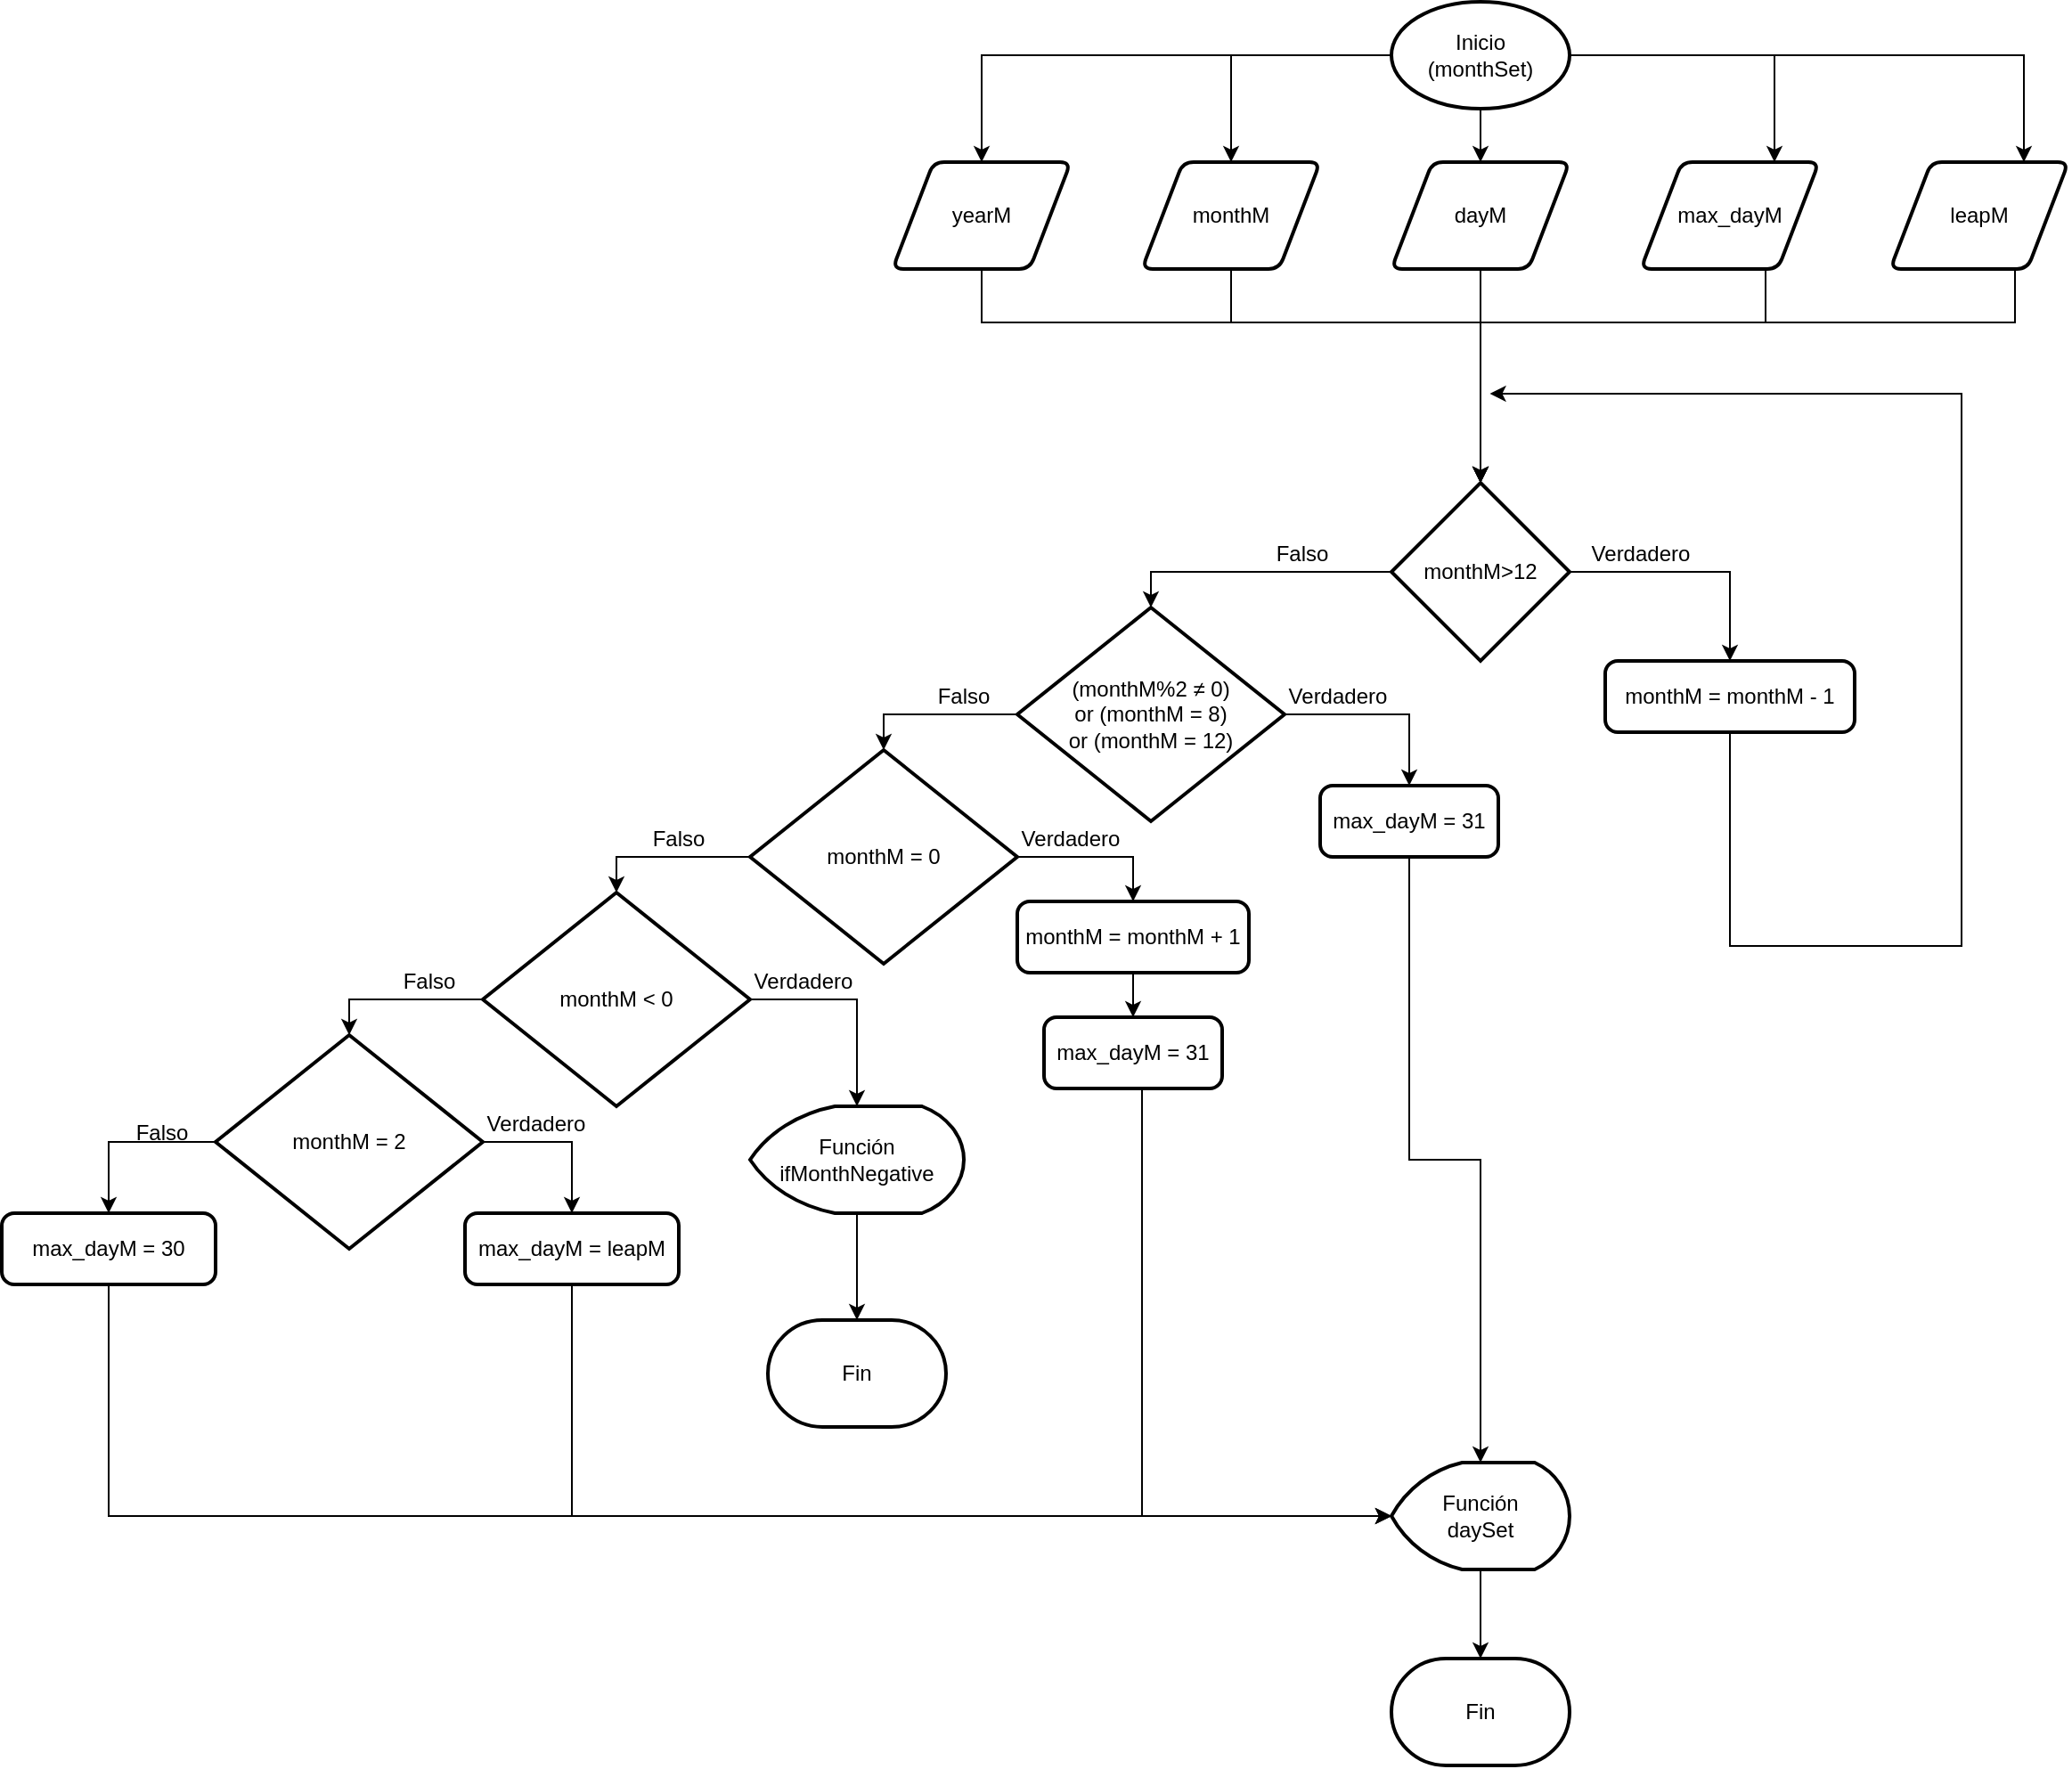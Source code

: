 <mxfile version="24.4.9" type="github">
  <diagram name="Página-1" id="N736v5wlop04pO216EFR">
    <mxGraphModel dx="2587" dy="880" grid="1" gridSize="10" guides="1" tooltips="1" connect="1" arrows="1" fold="1" page="1" pageScale="1" pageWidth="827" pageHeight="1169" math="0" shadow="0">
      <root>
        <mxCell id="0" />
        <mxCell id="1" parent="0" />
        <mxCell id="FyFO1tsIWuesugRNneb9-59" value="" style="edgeStyle=orthogonalEdgeStyle;rounded=0;orthogonalLoop=1;jettySize=auto;html=1;" edge="1" parent="1" source="FyFO1tsIWuesugRNneb9-53" target="FyFO1tsIWuesugRNneb9-54">
          <mxGeometry relative="1" as="geometry" />
        </mxCell>
        <mxCell id="FyFO1tsIWuesugRNneb9-60" style="edgeStyle=orthogonalEdgeStyle;rounded=0;orthogonalLoop=1;jettySize=auto;html=1;entryX=0.5;entryY=0;entryDx=0;entryDy=0;" edge="1" parent="1" source="FyFO1tsIWuesugRNneb9-53" target="FyFO1tsIWuesugRNneb9-55">
          <mxGeometry relative="1" as="geometry" />
        </mxCell>
        <mxCell id="FyFO1tsIWuesugRNneb9-61" style="edgeStyle=orthogonalEdgeStyle;rounded=0;orthogonalLoop=1;jettySize=auto;html=1;entryX=0.5;entryY=0;entryDx=0;entryDy=0;" edge="1" parent="1" source="FyFO1tsIWuesugRNneb9-53" target="FyFO1tsIWuesugRNneb9-57">
          <mxGeometry relative="1" as="geometry" />
        </mxCell>
        <mxCell id="FyFO1tsIWuesugRNneb9-62" style="edgeStyle=orthogonalEdgeStyle;rounded=0;orthogonalLoop=1;jettySize=auto;html=1;entryX=0.75;entryY=0;entryDx=0;entryDy=0;" edge="1" parent="1" source="FyFO1tsIWuesugRNneb9-53" target="FyFO1tsIWuesugRNneb9-56">
          <mxGeometry relative="1" as="geometry" />
        </mxCell>
        <mxCell id="FyFO1tsIWuesugRNneb9-63" style="edgeStyle=orthogonalEdgeStyle;rounded=0;orthogonalLoop=1;jettySize=auto;html=1;entryX=0.75;entryY=0;entryDx=0;entryDy=0;" edge="1" parent="1" source="FyFO1tsIWuesugRNneb9-53" target="FyFO1tsIWuesugRNneb9-58">
          <mxGeometry relative="1" as="geometry" />
        </mxCell>
        <mxCell id="FyFO1tsIWuesugRNneb9-53" value="&lt;div&gt;Inicio&lt;/div&gt;&lt;div&gt;(monthSet)&lt;br&gt;&lt;/div&gt;" style="strokeWidth=2;html=1;shape=mxgraph.flowchart.start_1;whiteSpace=wrap;" vertex="1" parent="1">
          <mxGeometry x="350" y="40" width="100" height="60" as="geometry" />
        </mxCell>
        <mxCell id="FyFO1tsIWuesugRNneb9-54" value="dayM" style="shape=parallelogram;html=1;strokeWidth=2;perimeter=parallelogramPerimeter;whiteSpace=wrap;rounded=1;arcSize=12;size=0.23;" vertex="1" parent="1">
          <mxGeometry x="350" y="130" width="100" height="60" as="geometry" />
        </mxCell>
        <mxCell id="FyFO1tsIWuesugRNneb9-55" value="monthM" style="shape=parallelogram;html=1;strokeWidth=2;perimeter=parallelogramPerimeter;whiteSpace=wrap;rounded=1;arcSize=12;size=0.23;" vertex="1" parent="1">
          <mxGeometry x="210" y="130" width="100" height="60" as="geometry" />
        </mxCell>
        <mxCell id="FyFO1tsIWuesugRNneb9-56" value="max_dayM" style="shape=parallelogram;html=1;strokeWidth=2;perimeter=parallelogramPerimeter;whiteSpace=wrap;rounded=1;arcSize=12;size=0.23;" vertex="1" parent="1">
          <mxGeometry x="490" y="130" width="100" height="60" as="geometry" />
        </mxCell>
        <mxCell id="FyFO1tsIWuesugRNneb9-57" value="yearM" style="shape=parallelogram;html=1;strokeWidth=2;perimeter=parallelogramPerimeter;whiteSpace=wrap;rounded=1;arcSize=12;size=0.23;" vertex="1" parent="1">
          <mxGeometry x="70" y="130" width="100" height="60" as="geometry" />
        </mxCell>
        <mxCell id="FyFO1tsIWuesugRNneb9-58" value="leapM" style="shape=parallelogram;html=1;strokeWidth=2;perimeter=parallelogramPerimeter;whiteSpace=wrap;rounded=1;arcSize=12;size=0.23;" vertex="1" parent="1">
          <mxGeometry x="630" y="130" width="100" height="60" as="geometry" />
        </mxCell>
        <mxCell id="FyFO1tsIWuesugRNneb9-71" style="edgeStyle=orthogonalEdgeStyle;rounded=0;orthogonalLoop=1;jettySize=auto;html=1;entryX=0.5;entryY=0;entryDx=0;entryDy=0;" edge="1" parent="1" source="FyFO1tsIWuesugRNneb9-64" target="FyFO1tsIWuesugRNneb9-70">
          <mxGeometry relative="1" as="geometry" />
        </mxCell>
        <mxCell id="FyFO1tsIWuesugRNneb9-64" value="monthM&amp;gt;12" style="strokeWidth=2;html=1;shape=mxgraph.flowchart.decision;whiteSpace=wrap;" vertex="1" parent="1">
          <mxGeometry x="350" y="310" width="100" height="100" as="geometry" />
        </mxCell>
        <mxCell id="FyFO1tsIWuesugRNneb9-65" style="edgeStyle=orthogonalEdgeStyle;rounded=0;orthogonalLoop=1;jettySize=auto;html=1;entryX=0.5;entryY=0;entryDx=0;entryDy=0;entryPerimeter=0;" edge="1" parent="1" source="FyFO1tsIWuesugRNneb9-57" target="FyFO1tsIWuesugRNneb9-64">
          <mxGeometry relative="1" as="geometry">
            <Array as="points">
              <mxPoint x="120" y="220" />
              <mxPoint x="400" y="220" />
            </Array>
          </mxGeometry>
        </mxCell>
        <mxCell id="FyFO1tsIWuesugRNneb9-66" style="edgeStyle=orthogonalEdgeStyle;rounded=0;orthogonalLoop=1;jettySize=auto;html=1;entryX=0.5;entryY=0;entryDx=0;entryDy=0;entryPerimeter=0;" edge="1" parent="1" source="FyFO1tsIWuesugRNneb9-55" target="FyFO1tsIWuesugRNneb9-64">
          <mxGeometry relative="1" as="geometry">
            <Array as="points">
              <mxPoint x="260" y="220" />
              <mxPoint x="400" y="220" />
            </Array>
          </mxGeometry>
        </mxCell>
        <mxCell id="FyFO1tsIWuesugRNneb9-67" style="edgeStyle=orthogonalEdgeStyle;rounded=0;orthogonalLoop=1;jettySize=auto;html=1;entryX=0.5;entryY=0;entryDx=0;entryDy=0;entryPerimeter=0;" edge="1" parent="1" source="FyFO1tsIWuesugRNneb9-54" target="FyFO1tsIWuesugRNneb9-64">
          <mxGeometry relative="1" as="geometry" />
        </mxCell>
        <mxCell id="FyFO1tsIWuesugRNneb9-68" style="edgeStyle=orthogonalEdgeStyle;rounded=0;orthogonalLoop=1;jettySize=auto;html=1;entryX=0.5;entryY=0;entryDx=0;entryDy=0;entryPerimeter=0;" edge="1" parent="1" source="FyFO1tsIWuesugRNneb9-56" target="FyFO1tsIWuesugRNneb9-64">
          <mxGeometry relative="1" as="geometry">
            <Array as="points">
              <mxPoint x="560" y="220" />
              <mxPoint x="400" y="220" />
            </Array>
          </mxGeometry>
        </mxCell>
        <mxCell id="FyFO1tsIWuesugRNneb9-69" style="edgeStyle=orthogonalEdgeStyle;rounded=0;orthogonalLoop=1;jettySize=auto;html=1;entryX=0.5;entryY=0;entryDx=0;entryDy=0;entryPerimeter=0;" edge="1" parent="1" source="FyFO1tsIWuesugRNneb9-58" target="FyFO1tsIWuesugRNneb9-64">
          <mxGeometry relative="1" as="geometry">
            <Array as="points">
              <mxPoint x="700" y="220" />
              <mxPoint x="400" y="220" />
            </Array>
          </mxGeometry>
        </mxCell>
        <mxCell id="FyFO1tsIWuesugRNneb9-72" style="edgeStyle=orthogonalEdgeStyle;rounded=0;orthogonalLoop=1;jettySize=auto;html=1;" edge="1" parent="1" source="FyFO1tsIWuesugRNneb9-70">
          <mxGeometry relative="1" as="geometry">
            <mxPoint x="405.263" y="260.0" as="targetPoint" />
            <Array as="points">
              <mxPoint x="540" y="570" />
              <mxPoint x="670" y="570" />
              <mxPoint x="670" y="260" />
            </Array>
          </mxGeometry>
        </mxCell>
        <mxCell id="FyFO1tsIWuesugRNneb9-70" value="monthM = monthM - 1" style="rounded=1;whiteSpace=wrap;html=1;absoluteArcSize=1;arcSize=14;strokeWidth=2;" vertex="1" parent="1">
          <mxGeometry x="470" y="410" width="140" height="40" as="geometry" />
        </mxCell>
        <mxCell id="FyFO1tsIWuesugRNneb9-73" value="Verdadero" style="text;html=1;align=center;verticalAlign=middle;whiteSpace=wrap;rounded=0;" vertex="1" parent="1">
          <mxGeometry x="460" y="340" width="60" height="20" as="geometry" />
        </mxCell>
        <mxCell id="FyFO1tsIWuesugRNneb9-82" style="edgeStyle=orthogonalEdgeStyle;rounded=0;orthogonalLoop=1;jettySize=auto;html=1;entryX=0.5;entryY=0;entryDx=0;entryDy=0;" edge="1" parent="1" source="FyFO1tsIWuesugRNneb9-75" target="FyFO1tsIWuesugRNneb9-81">
          <mxGeometry relative="1" as="geometry">
            <Array as="points">
              <mxPoint x="360" y="440" />
            </Array>
          </mxGeometry>
        </mxCell>
        <mxCell id="FyFO1tsIWuesugRNneb9-75" value="&lt;div&gt;(monthM%2 &lt;span lang=&quot;es&quot; class=&quot;BxUVEf ILfuVd&quot;&gt;&lt;span class=&quot;hgKElc&quot;&gt;≠ 0)&lt;/span&gt;&lt;/span&gt;&lt;/div&gt;&lt;div&gt;&lt;span lang=&quot;es&quot; class=&quot;BxUVEf ILfuVd&quot;&gt;&lt;span class=&quot;hgKElc&quot;&gt;or (monthM = 8)&lt;/span&gt;&lt;/span&gt;&lt;/div&gt;&lt;div&gt;&lt;span lang=&quot;es&quot; class=&quot;BxUVEf ILfuVd&quot;&gt;&lt;span class=&quot;hgKElc&quot;&gt;or (monthM = 12)&lt;br&gt;&lt;/span&gt;&lt;/span&gt;&lt;/div&gt;&lt;div&gt;&lt;span lang=&quot;es&quot; class=&quot;BxUVEf ILfuVd&quot;&gt;&lt;span class=&quot;hgKElc&quot;&gt;&lt;/span&gt;&lt;/span&gt;&lt;/div&gt;" style="strokeWidth=2;html=1;shape=mxgraph.flowchart.decision;whiteSpace=wrap;" vertex="1" parent="1">
          <mxGeometry x="140" y="380" width="150" height="120" as="geometry" />
        </mxCell>
        <mxCell id="FyFO1tsIWuesugRNneb9-76" style="edgeStyle=orthogonalEdgeStyle;rounded=0;orthogonalLoop=1;jettySize=auto;html=1;entryX=0.5;entryY=0;entryDx=0;entryDy=0;entryPerimeter=0;" edge="1" parent="1" source="FyFO1tsIWuesugRNneb9-64" target="FyFO1tsIWuesugRNneb9-75">
          <mxGeometry relative="1" as="geometry" />
        </mxCell>
        <mxCell id="FyFO1tsIWuesugRNneb9-77" value="Falso" style="text;html=1;align=center;verticalAlign=middle;whiteSpace=wrap;rounded=0;" vertex="1" parent="1">
          <mxGeometry x="270" y="340" width="60" height="20" as="geometry" />
        </mxCell>
        <mxCell id="FyFO1tsIWuesugRNneb9-81" value="max_dayM = 31" style="rounded=1;whiteSpace=wrap;html=1;absoluteArcSize=1;arcSize=14;strokeWidth=2;" vertex="1" parent="1">
          <mxGeometry x="310" y="480" width="100" height="40" as="geometry" />
        </mxCell>
        <mxCell id="FyFO1tsIWuesugRNneb9-83" value="Verdadero" style="text;html=1;align=center;verticalAlign=middle;whiteSpace=wrap;rounded=0;" vertex="1" parent="1">
          <mxGeometry x="290" y="420" width="60" height="20" as="geometry" />
        </mxCell>
        <mxCell id="FyFO1tsIWuesugRNneb9-89" style="edgeStyle=orthogonalEdgeStyle;rounded=0;orthogonalLoop=1;jettySize=auto;html=1;entryX=0.5;entryY=0;entryDx=0;entryDy=0;" edge="1" parent="1" source="FyFO1tsIWuesugRNneb9-84" target="FyFO1tsIWuesugRNneb9-88">
          <mxGeometry relative="1" as="geometry">
            <Array as="points">
              <mxPoint x="205" y="520" />
            </Array>
          </mxGeometry>
        </mxCell>
        <mxCell id="FyFO1tsIWuesugRNneb9-84" value="monthM = 0" style="strokeWidth=2;html=1;shape=mxgraph.flowchart.decision;whiteSpace=wrap;" vertex="1" parent="1">
          <mxGeometry x="-10" y="460" width="150" height="120" as="geometry" />
        </mxCell>
        <mxCell id="FyFO1tsIWuesugRNneb9-85" style="edgeStyle=orthogonalEdgeStyle;rounded=0;orthogonalLoop=1;jettySize=auto;html=1;entryX=0.5;entryY=0;entryDx=0;entryDy=0;entryPerimeter=0;" edge="1" parent="1" source="FyFO1tsIWuesugRNneb9-75" target="FyFO1tsIWuesugRNneb9-84">
          <mxGeometry relative="1" as="geometry">
            <Array as="points">
              <mxPoint x="65" y="440" />
            </Array>
          </mxGeometry>
        </mxCell>
        <mxCell id="FyFO1tsIWuesugRNneb9-86" value="Falso" style="text;html=1;align=center;verticalAlign=middle;whiteSpace=wrap;rounded=0;" vertex="1" parent="1">
          <mxGeometry x="80" y="425" width="60" height="10" as="geometry" />
        </mxCell>
        <mxCell id="FyFO1tsIWuesugRNneb9-91" value="" style="edgeStyle=orthogonalEdgeStyle;rounded=0;orthogonalLoop=1;jettySize=auto;html=1;" edge="1" parent="1" source="FyFO1tsIWuesugRNneb9-88" target="FyFO1tsIWuesugRNneb9-90">
          <mxGeometry relative="1" as="geometry" />
        </mxCell>
        <mxCell id="FyFO1tsIWuesugRNneb9-88" value="monthM = monthM + 1" style="rounded=1;whiteSpace=wrap;html=1;absoluteArcSize=1;arcSize=14;strokeWidth=2;" vertex="1" parent="1">
          <mxGeometry x="140" y="545" width="130" height="40" as="geometry" />
        </mxCell>
        <mxCell id="FyFO1tsIWuesugRNneb9-90" value="max_dayM = 31" style="rounded=1;whiteSpace=wrap;html=1;absoluteArcSize=1;arcSize=14;strokeWidth=2;" vertex="1" parent="1">
          <mxGeometry x="155" y="610" width="100" height="40" as="geometry" />
        </mxCell>
        <mxCell id="FyFO1tsIWuesugRNneb9-92" value="Verdadero" style="text;html=1;align=center;verticalAlign=middle;whiteSpace=wrap;rounded=0;" vertex="1" parent="1">
          <mxGeometry x="140" y="500" width="60" height="20" as="geometry" />
        </mxCell>
        <mxCell id="FyFO1tsIWuesugRNneb9-93" value="monthM &amp;lt; 0" style="strokeWidth=2;html=1;shape=mxgraph.flowchart.decision;whiteSpace=wrap;" vertex="1" parent="1">
          <mxGeometry x="-160" y="540" width="150" height="120" as="geometry" />
        </mxCell>
        <mxCell id="FyFO1tsIWuesugRNneb9-94" style="edgeStyle=orthogonalEdgeStyle;rounded=0;orthogonalLoop=1;jettySize=auto;html=1;entryX=0.5;entryY=0;entryDx=0;entryDy=0;entryPerimeter=0;" edge="1" parent="1" source="FyFO1tsIWuesugRNneb9-84" target="FyFO1tsIWuesugRNneb9-93">
          <mxGeometry relative="1" as="geometry">
            <Array as="points">
              <mxPoint x="-85" y="520" />
            </Array>
          </mxGeometry>
        </mxCell>
        <mxCell id="FyFO1tsIWuesugRNneb9-118" value="" style="edgeStyle=orthogonalEdgeStyle;rounded=0;orthogonalLoop=1;jettySize=auto;html=1;" edge="1" parent="1" source="FyFO1tsIWuesugRNneb9-95" target="FyFO1tsIWuesugRNneb9-117">
          <mxGeometry relative="1" as="geometry" />
        </mxCell>
        <mxCell id="FyFO1tsIWuesugRNneb9-95" value="&lt;div&gt;Función&lt;/div&gt;&lt;div&gt;ifMonthNegative&lt;br&gt;&lt;/div&gt;" style="strokeWidth=2;html=1;shape=mxgraph.flowchart.display;whiteSpace=wrap;" vertex="1" parent="1">
          <mxGeometry x="-10" y="660" width="120" height="60" as="geometry" />
        </mxCell>
        <mxCell id="FyFO1tsIWuesugRNneb9-96" style="edgeStyle=orthogonalEdgeStyle;rounded=0;orthogonalLoop=1;jettySize=auto;html=1;entryX=0.5;entryY=0;entryDx=0;entryDy=0;entryPerimeter=0;" edge="1" parent="1" source="FyFO1tsIWuesugRNneb9-93" target="FyFO1tsIWuesugRNneb9-95">
          <mxGeometry relative="1" as="geometry">
            <Array as="points">
              <mxPoint x="50" y="600" />
              <mxPoint x="50" y="660" />
            </Array>
          </mxGeometry>
        </mxCell>
        <mxCell id="FyFO1tsIWuesugRNneb9-100" style="edgeStyle=orthogonalEdgeStyle;rounded=0;orthogonalLoop=1;jettySize=auto;html=1;entryX=0.5;entryY=0;entryDx=0;entryDy=0;" edge="1" parent="1" source="FyFO1tsIWuesugRNneb9-97" target="FyFO1tsIWuesugRNneb9-99">
          <mxGeometry relative="1" as="geometry">
            <Array as="points">
              <mxPoint x="-110" y="680" />
            </Array>
          </mxGeometry>
        </mxCell>
        <mxCell id="FyFO1tsIWuesugRNneb9-102" style="edgeStyle=orthogonalEdgeStyle;rounded=0;orthogonalLoop=1;jettySize=auto;html=1;entryX=0.5;entryY=0;entryDx=0;entryDy=0;" edge="1" parent="1" source="FyFO1tsIWuesugRNneb9-97" target="FyFO1tsIWuesugRNneb9-101">
          <mxGeometry relative="1" as="geometry">
            <Array as="points">
              <mxPoint x="-370" y="680" />
            </Array>
          </mxGeometry>
        </mxCell>
        <mxCell id="FyFO1tsIWuesugRNneb9-97" value="monthM = 2" style="strokeWidth=2;html=1;shape=mxgraph.flowchart.decision;whiteSpace=wrap;" vertex="1" parent="1">
          <mxGeometry x="-310" y="620" width="150" height="120" as="geometry" />
        </mxCell>
        <mxCell id="FyFO1tsIWuesugRNneb9-98" style="edgeStyle=orthogonalEdgeStyle;rounded=0;orthogonalLoop=1;jettySize=auto;html=1;entryX=0.5;entryY=0;entryDx=0;entryDy=0;entryPerimeter=0;" edge="1" parent="1" source="FyFO1tsIWuesugRNneb9-93" target="FyFO1tsIWuesugRNneb9-97">
          <mxGeometry relative="1" as="geometry">
            <Array as="points">
              <mxPoint x="-235" y="600" />
            </Array>
          </mxGeometry>
        </mxCell>
        <mxCell id="FyFO1tsIWuesugRNneb9-99" value="max_dayM = leapM" style="rounded=1;whiteSpace=wrap;html=1;absoluteArcSize=1;arcSize=14;strokeWidth=2;" vertex="1" parent="1">
          <mxGeometry x="-170" y="720" width="120" height="40" as="geometry" />
        </mxCell>
        <mxCell id="FyFO1tsIWuesugRNneb9-101" value="max_dayM = 30" style="rounded=1;whiteSpace=wrap;html=1;absoluteArcSize=1;arcSize=14;strokeWidth=2;" vertex="1" parent="1">
          <mxGeometry x="-430" y="720" width="120" height="40" as="geometry" />
        </mxCell>
        <mxCell id="FyFO1tsIWuesugRNneb9-103" value="Falso" style="text;html=1;align=center;verticalAlign=middle;whiteSpace=wrap;rounded=0;" vertex="1" parent="1">
          <mxGeometry x="-80" y="505" width="60" height="10" as="geometry" />
        </mxCell>
        <mxCell id="FyFO1tsIWuesugRNneb9-104" value="Falso" style="text;html=1;align=center;verticalAlign=middle;whiteSpace=wrap;rounded=0;" vertex="1" parent="1">
          <mxGeometry x="-220" y="585" width="60" height="10" as="geometry" />
        </mxCell>
        <mxCell id="FyFO1tsIWuesugRNneb9-105" value="Falso" style="text;html=1;align=center;verticalAlign=middle;whiteSpace=wrap;rounded=0;" vertex="1" parent="1">
          <mxGeometry x="-370" y="670" width="60" height="10" as="geometry" />
        </mxCell>
        <mxCell id="FyFO1tsIWuesugRNneb9-106" value="Verdadero" style="text;html=1;align=center;verticalAlign=middle;whiteSpace=wrap;rounded=0;" vertex="1" parent="1">
          <mxGeometry x="-10" y="580" width="60" height="20" as="geometry" />
        </mxCell>
        <mxCell id="FyFO1tsIWuesugRNneb9-108" value="Verdadero" style="text;html=1;align=center;verticalAlign=middle;whiteSpace=wrap;rounded=0;" vertex="1" parent="1">
          <mxGeometry x="-160" y="660" width="60" height="20" as="geometry" />
        </mxCell>
        <mxCell id="FyFO1tsIWuesugRNneb9-116" value="" style="edgeStyle=orthogonalEdgeStyle;rounded=0;orthogonalLoop=1;jettySize=auto;html=1;" edge="1" parent="1" source="FyFO1tsIWuesugRNneb9-109" target="FyFO1tsIWuesugRNneb9-115">
          <mxGeometry relative="1" as="geometry" />
        </mxCell>
        <mxCell id="FyFO1tsIWuesugRNneb9-109" value="&lt;div&gt;Función&lt;/div&gt;&lt;div&gt;daySet&lt;br&gt; &lt;/div&gt;" style="strokeWidth=2;html=1;shape=mxgraph.flowchart.display;whiteSpace=wrap;" vertex="1" parent="1">
          <mxGeometry x="350" y="860" width="100" height="60" as="geometry" />
        </mxCell>
        <mxCell id="FyFO1tsIWuesugRNneb9-110" style="edgeStyle=orthogonalEdgeStyle;rounded=0;orthogonalLoop=1;jettySize=auto;html=1;entryX=0;entryY=0.5;entryDx=0;entryDy=0;entryPerimeter=0;" edge="1" parent="1" source="FyFO1tsIWuesugRNneb9-101" target="FyFO1tsIWuesugRNneb9-109">
          <mxGeometry relative="1" as="geometry">
            <Array as="points">
              <mxPoint x="-370" y="890" />
            </Array>
          </mxGeometry>
        </mxCell>
        <mxCell id="FyFO1tsIWuesugRNneb9-111" style="edgeStyle=orthogonalEdgeStyle;rounded=0;orthogonalLoop=1;jettySize=auto;html=1;entryX=0;entryY=0.5;entryDx=0;entryDy=0;entryPerimeter=0;" edge="1" parent="1" source="FyFO1tsIWuesugRNneb9-99" target="FyFO1tsIWuesugRNneb9-109">
          <mxGeometry relative="1" as="geometry">
            <Array as="points">
              <mxPoint x="-110" y="890" />
            </Array>
          </mxGeometry>
        </mxCell>
        <mxCell id="FyFO1tsIWuesugRNneb9-113" style="edgeStyle=orthogonalEdgeStyle;rounded=0;orthogonalLoop=1;jettySize=auto;html=1;entryX=0;entryY=0.5;entryDx=0;entryDy=0;entryPerimeter=0;" edge="1" parent="1" source="FyFO1tsIWuesugRNneb9-90" target="FyFO1tsIWuesugRNneb9-109">
          <mxGeometry relative="1" as="geometry">
            <Array as="points">
              <mxPoint x="210" y="890" />
            </Array>
          </mxGeometry>
        </mxCell>
        <mxCell id="FyFO1tsIWuesugRNneb9-114" style="edgeStyle=orthogonalEdgeStyle;rounded=0;orthogonalLoop=1;jettySize=auto;html=1;entryX=0.5;entryY=0;entryDx=0;entryDy=0;entryPerimeter=0;" edge="1" parent="1" source="FyFO1tsIWuesugRNneb9-81" target="FyFO1tsIWuesugRNneb9-109">
          <mxGeometry relative="1" as="geometry" />
        </mxCell>
        <mxCell id="FyFO1tsIWuesugRNneb9-115" value="Fin" style="strokeWidth=2;html=1;shape=mxgraph.flowchart.terminator;whiteSpace=wrap;" vertex="1" parent="1">
          <mxGeometry x="350" y="970" width="100" height="60" as="geometry" />
        </mxCell>
        <mxCell id="FyFO1tsIWuesugRNneb9-117" value="Fin" style="strokeWidth=2;html=1;shape=mxgraph.flowchart.terminator;whiteSpace=wrap;" vertex="1" parent="1">
          <mxGeometry y="780" width="100" height="60" as="geometry" />
        </mxCell>
      </root>
    </mxGraphModel>
  </diagram>
</mxfile>
